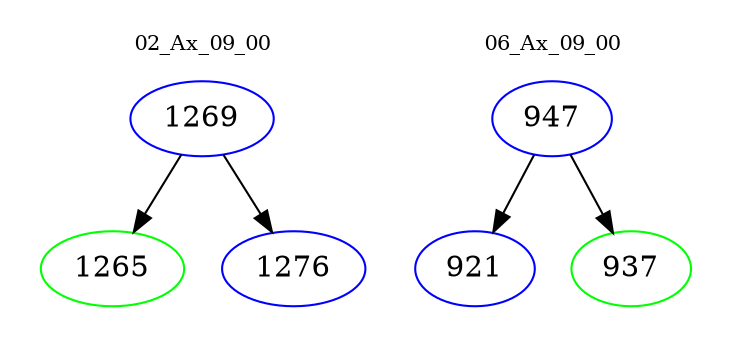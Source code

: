 digraph{
subgraph cluster_0 {
color = white
label = "02_Ax_09_00";
fontsize=10;
T0_1269 [label="1269", color="blue"]
T0_1269 -> T0_1265 [color="black"]
T0_1265 [label="1265", color="green"]
T0_1269 -> T0_1276 [color="black"]
T0_1276 [label="1276", color="blue"]
}
subgraph cluster_1 {
color = white
label = "06_Ax_09_00";
fontsize=10;
T1_947 [label="947", color="blue"]
T1_947 -> T1_921 [color="black"]
T1_921 [label="921", color="blue"]
T1_947 -> T1_937 [color="black"]
T1_937 [label="937", color="green"]
}
}
